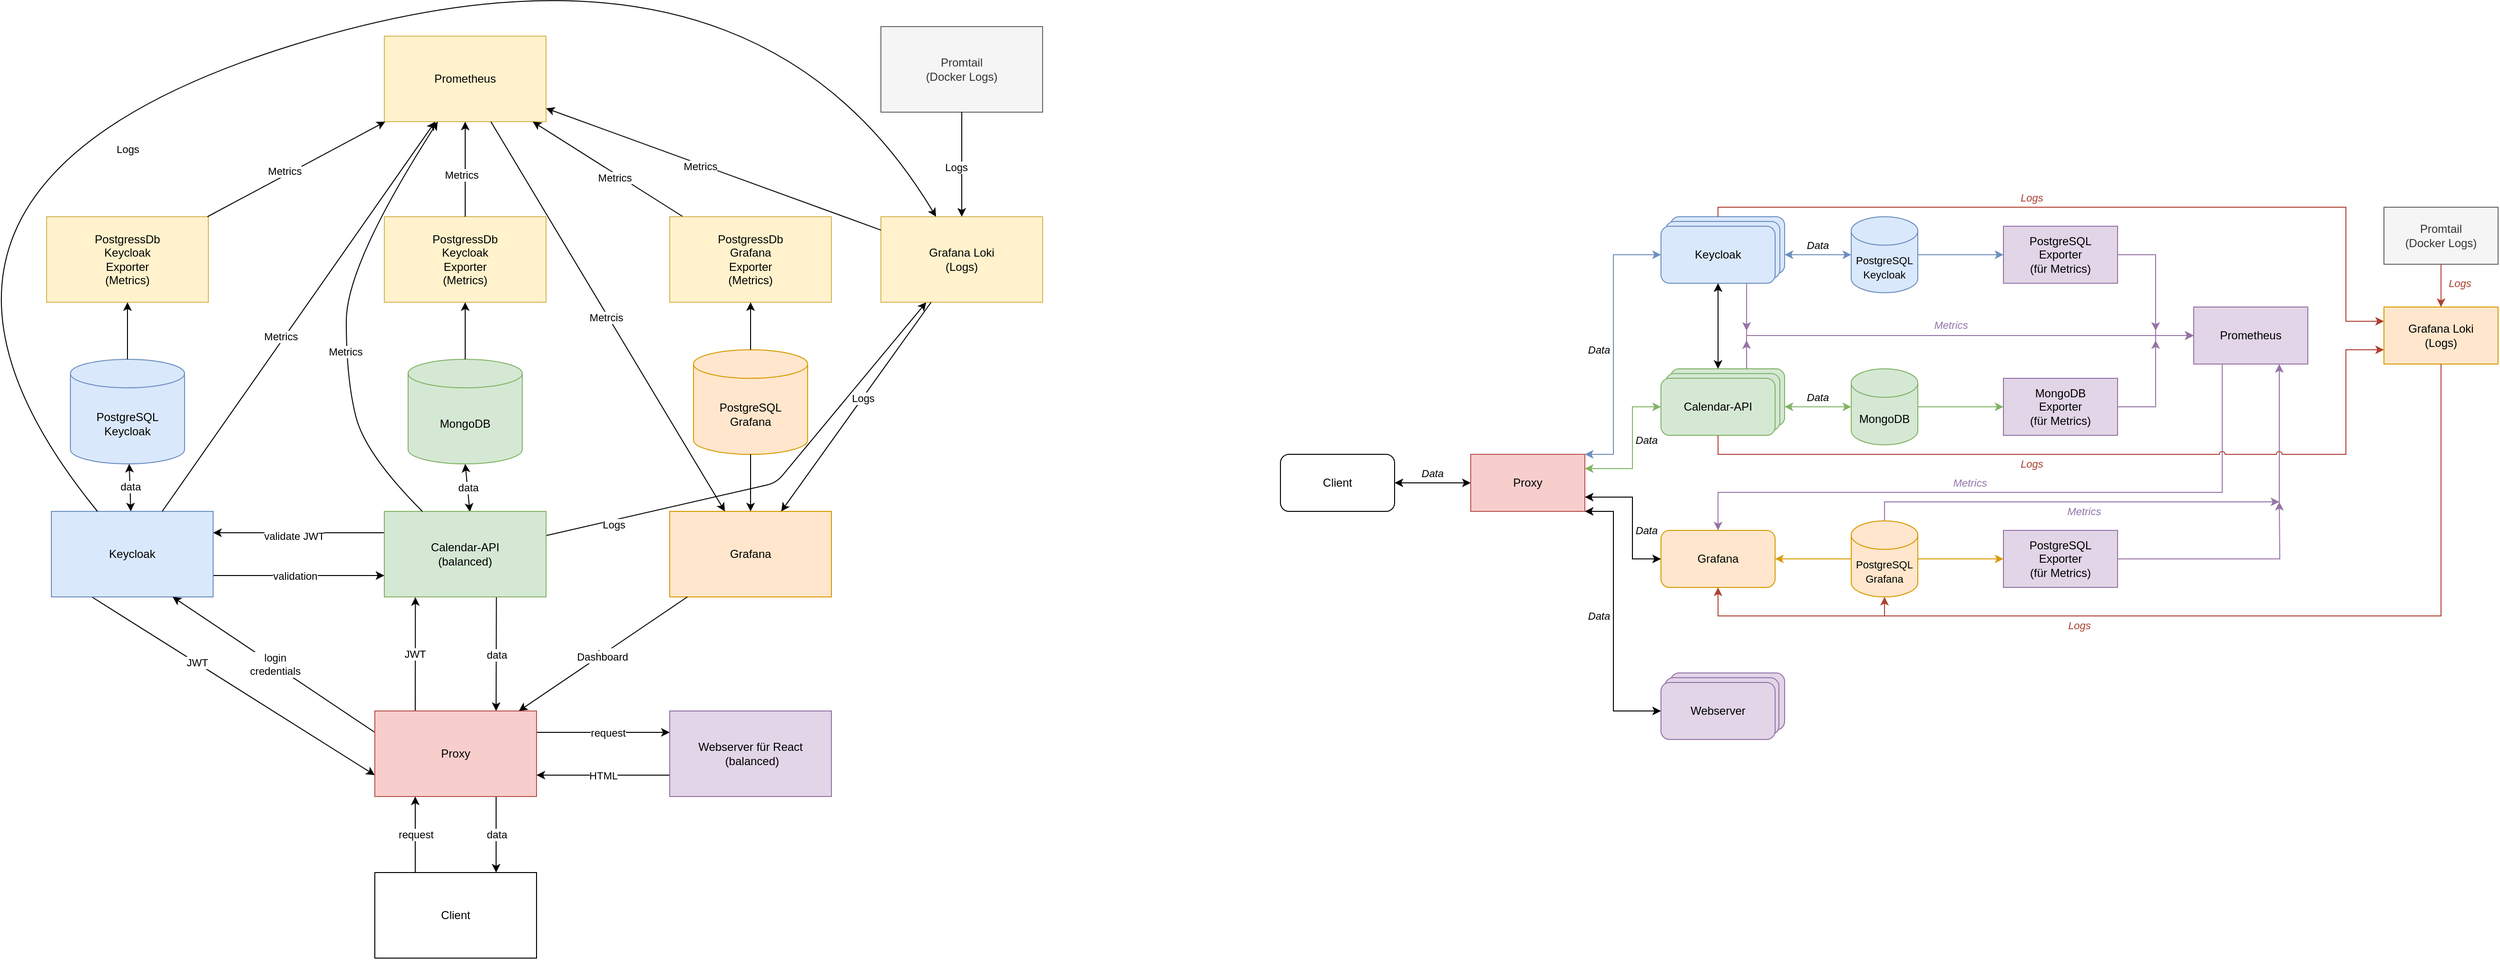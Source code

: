 <mxfile version="21.7.4" type="device">
  <diagram name="Page-1" id="5f0bae14-7c28-e335-631c-24af17079c00">
    <mxGraphModel dx="2868" dy="1592" grid="1" gridSize="10" guides="1" tooltips="1" connect="1" arrows="1" fold="1" page="1" pageScale="1" pageWidth="1100" pageHeight="850" background="none" math="0" shadow="0">
      <root>
        <mxCell id="0" />
        <mxCell id="1" parent="0" />
        <mxCell id="SMEvFimNG_TOTxDNWoR7-22" style="edgeStyle=none;shape=connector;rounded=0;orthogonalLoop=1;jettySize=auto;html=1;labelBackgroundColor=default;strokeColor=default;fontFamily=Helvetica;fontSize=11;fontColor=default;endArrow=classic;startArrow=classic;startFill=1;exitX=0.5;exitY=1;exitDx=0;exitDy=0;exitPerimeter=0;entryX=0.529;entryY=0.006;entryDx=0;entryDy=0;entryPerimeter=0;" parent="1" source="SMEvFimNG_TOTxDNWoR7-1" target="SMEvFimNG_TOTxDNWoR7-3" edge="1">
          <mxGeometry relative="1" as="geometry" />
        </mxCell>
        <mxCell id="SMEvFimNG_TOTxDNWoR7-23" value="data" style="edgeLabel;html=1;align=center;verticalAlign=middle;resizable=0;points=[];fontSize=11;fontFamily=Helvetica;fontColor=default;" parent="SMEvFimNG_TOTxDNWoR7-22" vertex="1" connectable="0">
          <mxGeometry x="-0.01" relative="1" as="geometry">
            <mxPoint as="offset" />
          </mxGeometry>
        </mxCell>
        <mxCell id="SMEvFimNG_TOTxDNWoR7-1" value="MongoDB" style="shape=cylinder3;whiteSpace=wrap;html=1;boundedLbl=1;backgroundOutline=1;size=15;fillColor=#d5e8d4;strokeColor=#82b366;" parent="1" vertex="1">
          <mxGeometry x="443" y="460" width="120" height="110" as="geometry" />
        </mxCell>
        <mxCell id="SMEvFimNG_TOTxDNWoR7-16" style="edgeStyle=none;shape=connector;rounded=0;orthogonalLoop=1;jettySize=auto;html=1;exitX=0;exitY=0.25;exitDx=0;exitDy=0;entryX=1;entryY=0.25;entryDx=0;entryDy=0;labelBackgroundColor=default;strokeColor=default;fontFamily=Helvetica;fontSize=11;fontColor=default;endArrow=classic;" parent="1" source="SMEvFimNG_TOTxDNWoR7-3" target="SMEvFimNG_TOTxDNWoR7-4" edge="1">
          <mxGeometry relative="1" as="geometry">
            <mxPoint x="418" y="340.5" as="sourcePoint" />
            <mxPoint x="248" y="340.5" as="targetPoint" />
          </mxGeometry>
        </mxCell>
        <mxCell id="SMEvFimNG_TOTxDNWoR7-17" value="validate JWT" style="edgeLabel;html=1;align=center;verticalAlign=middle;resizable=0;points=[];fontSize=11;fontFamily=Helvetica;fontColor=default;" parent="SMEvFimNG_TOTxDNWoR7-16" vertex="1" connectable="0">
          <mxGeometry x="0.057" y="3" relative="1" as="geometry">
            <mxPoint as="offset" />
          </mxGeometry>
        </mxCell>
        <mxCell id="SMEvFimNG_TOTxDNWoR7-24" style="edgeStyle=none;shape=connector;rounded=0;orthogonalLoop=1;jettySize=auto;html=1;exitX=0.693;exitY=1.001;exitDx=0;exitDy=0;labelBackgroundColor=default;strokeColor=default;fontFamily=Helvetica;fontSize=11;fontColor=default;endArrow=classic;entryX=0.75;entryY=0;entryDx=0;entryDy=0;exitPerimeter=0;" parent="1" source="SMEvFimNG_TOTxDNWoR7-3" target="SMEvFimNG_TOTxDNWoR7-5" edge="1">
          <mxGeometry relative="1" as="geometry" />
        </mxCell>
        <mxCell id="SMEvFimNG_TOTxDNWoR7-25" value="data" style="edgeLabel;html=1;align=center;verticalAlign=middle;resizable=0;points=[];fontSize=11;fontFamily=Helvetica;fontColor=default;" parent="SMEvFimNG_TOTxDNWoR7-24" vertex="1" connectable="0">
          <mxGeometry x="-0.003" y="-1" relative="1" as="geometry">
            <mxPoint x="1" y="1" as="offset" />
          </mxGeometry>
        </mxCell>
        <mxCell id="5" style="edgeStyle=none;html=1;" parent="1" source="SMEvFimNG_TOTxDNWoR7-3" target="4" edge="1">
          <mxGeometry relative="1" as="geometry">
            <mxPoint x="618" y="740" as="sourcePoint" />
            <mxPoint x="778" y="530" as="targetPoint" />
            <Array as="points">
              <mxPoint x="830" y="590" />
            </Array>
          </mxGeometry>
        </mxCell>
        <mxCell id="0niVQXt3cbsC5_jLC9uO-66" value="Logs" style="edgeLabel;html=1;align=center;verticalAlign=middle;resizable=0;points=[];" parent="5" vertex="1" connectable="0">
          <mxGeometry x="-0.711" y="-4" relative="1" as="geometry">
            <mxPoint as="offset" />
          </mxGeometry>
        </mxCell>
        <mxCell id="SMEvFimNG_TOTxDNWoR7-3" value="Calendar-API &lt;br&gt;(balanced)" style="rounded=0;whiteSpace=wrap;html=1;fillColor=#d5e8d4;strokeColor=#82b366;" parent="1" vertex="1">
          <mxGeometry x="418" y="620" width="170" height="90" as="geometry" />
        </mxCell>
        <mxCell id="SMEvFimNG_TOTxDNWoR7-9" style="edgeStyle=none;rounded=0;orthogonalLoop=1;jettySize=auto;html=1;labelBackgroundColor=default;strokeColor=default;fontFamily=Helvetica;fontSize=11;fontColor=default;endArrow=classic;endFill=1;startArrow=classic;startFill=1;" parent="1" source="SMEvFimNG_TOTxDNWoR7-4" target="3" edge="1">
          <mxGeometry relative="1" as="geometry">
            <mxPoint x="78" y="354.5" as="sourcePoint" />
            <mxPoint x="-49.9" y="355.13" as="targetPoint" />
          </mxGeometry>
        </mxCell>
        <mxCell id="SMEvFimNG_TOTxDNWoR7-11" value="data" style="edgeLabel;html=1;align=center;verticalAlign=middle;resizable=0;points=[];fontSize=11;fontFamily=Helvetica;fontColor=default;" parent="SMEvFimNG_TOTxDNWoR7-9" vertex="1" connectable="0">
          <mxGeometry x="0.113" y="-1" relative="1" as="geometry">
            <mxPoint x="-1" y="2" as="offset" />
          </mxGeometry>
        </mxCell>
        <mxCell id="SMEvFimNG_TOTxDNWoR7-12" style="edgeStyle=none;shape=connector;rounded=0;orthogonalLoop=1;jettySize=auto;html=1;exitX=0.25;exitY=1;exitDx=0;exitDy=0;labelBackgroundColor=default;strokeColor=default;fontFamily=Helvetica;fontSize=11;fontColor=default;endArrow=classic;entryX=0;entryY=0.75;entryDx=0;entryDy=0;" parent="1" source="SMEvFimNG_TOTxDNWoR7-4" target="SMEvFimNG_TOTxDNWoR7-5" edge="1">
          <mxGeometry relative="1" as="geometry">
            <mxPoint x="298" y="561" as="targetPoint" />
          </mxGeometry>
        </mxCell>
        <mxCell id="SMEvFimNG_TOTxDNWoR7-13" value="JWT" style="edgeLabel;html=1;align=center;verticalAlign=middle;resizable=0;points=[];fontSize=11;fontFamily=Helvetica;fontColor=default;" parent="SMEvFimNG_TOTxDNWoR7-12" vertex="1" connectable="0">
          <mxGeometry x="-0.261" y="-3" relative="1" as="geometry">
            <mxPoint x="2" y="-3" as="offset" />
          </mxGeometry>
        </mxCell>
        <mxCell id="SMEvFimNG_TOTxDNWoR7-18" style="edgeStyle=none;shape=connector;rounded=0;orthogonalLoop=1;jettySize=auto;html=1;exitX=1;exitY=0.75;exitDx=0;exitDy=0;entryX=0;entryY=0.75;entryDx=0;entryDy=0;labelBackgroundColor=default;strokeColor=default;fontFamily=Helvetica;fontSize=11;fontColor=default;endArrow=classic;" parent="1" source="SMEvFimNG_TOTxDNWoR7-4" target="SMEvFimNG_TOTxDNWoR7-3" edge="1">
          <mxGeometry relative="1" as="geometry" />
        </mxCell>
        <mxCell id="SMEvFimNG_TOTxDNWoR7-19" value="validation" style="edgeLabel;html=1;align=center;verticalAlign=middle;resizable=0;points=[];fontSize=11;fontFamily=Helvetica;fontColor=default;" parent="SMEvFimNG_TOTxDNWoR7-18" vertex="1" connectable="0">
          <mxGeometry x="0.129" relative="1" as="geometry">
            <mxPoint x="-16" as="offset" />
          </mxGeometry>
        </mxCell>
        <mxCell id="SMEvFimNG_TOTxDNWoR7-4" value="Keycloak" style="rounded=0;whiteSpace=wrap;html=1;fillColor=#dae8fc;strokeColor=#6c8ebf;" parent="1" vertex="1">
          <mxGeometry x="68" y="620" width="170" height="90" as="geometry" />
        </mxCell>
        <mxCell id="SMEvFimNG_TOTxDNWoR7-7" style="rounded=0;orthogonalLoop=1;jettySize=auto;html=1;entryX=0.75;entryY=1;entryDx=0;entryDy=0;exitX=0;exitY=0.25;exitDx=0;exitDy=0;" parent="1" source="SMEvFimNG_TOTxDNWoR7-5" target="SMEvFimNG_TOTxDNWoR7-4" edge="1">
          <mxGeometry relative="1" as="geometry">
            <mxPoint x="408" y="531" as="sourcePoint" />
          </mxGeometry>
        </mxCell>
        <mxCell id="SMEvFimNG_TOTxDNWoR7-8" value="login&lt;br&gt;credentials" style="edgeLabel;html=1;align=center;verticalAlign=middle;resizable=0;points=[];fontSize=11;fontFamily=Helvetica;fontColor=default;" parent="SMEvFimNG_TOTxDNWoR7-7" vertex="1" connectable="0">
          <mxGeometry x="0.028" y="-2" relative="1" as="geometry">
            <mxPoint x="3" y="3" as="offset" />
          </mxGeometry>
        </mxCell>
        <mxCell id="SMEvFimNG_TOTxDNWoR7-14" style="edgeStyle=none;shape=connector;rounded=0;orthogonalLoop=1;jettySize=auto;html=1;entryX=0.192;entryY=1.003;entryDx=0;entryDy=0;labelBackgroundColor=default;strokeColor=default;fontFamily=Helvetica;fontSize=11;fontColor=default;endArrow=classic;entryPerimeter=0;exitX=0.25;exitY=0;exitDx=0;exitDy=0;" parent="1" source="SMEvFimNG_TOTxDNWoR7-5" target="SMEvFimNG_TOTxDNWoR7-3" edge="1">
          <mxGeometry relative="1" as="geometry" />
        </mxCell>
        <mxCell id="SMEvFimNG_TOTxDNWoR7-15" value="JWT" style="edgeLabel;html=1;align=center;verticalAlign=middle;resizable=0;points=[];fontSize=11;fontFamily=Helvetica;fontColor=default;" parent="SMEvFimNG_TOTxDNWoR7-14" vertex="1" connectable="0">
          <mxGeometry x="0.14" y="1" relative="1" as="geometry">
            <mxPoint y="8" as="offset" />
          </mxGeometry>
        </mxCell>
        <mxCell id="9" value="data" style="edgeStyle=none;html=1;exitX=0.75;exitY=1;exitDx=0;exitDy=0;entryX=0.75;entryY=0;entryDx=0;entryDy=0;" parent="1" source="SMEvFimNG_TOTxDNWoR7-5" target="7" edge="1">
          <mxGeometry relative="1" as="geometry" />
        </mxCell>
        <mxCell id="14" value="request" style="edgeStyle=none;html=1;exitX=1;exitY=0.25;exitDx=0;exitDy=0;entryX=0;entryY=0.25;entryDx=0;entryDy=0;" parent="1" source="SMEvFimNG_TOTxDNWoR7-5" target="11" edge="1">
          <mxGeometry x="0.067" relative="1" as="geometry">
            <mxPoint as="offset" />
          </mxGeometry>
        </mxCell>
        <mxCell id="SMEvFimNG_TOTxDNWoR7-5" value="Proxy" style="rounded=0;whiteSpace=wrap;html=1;fillColor=#f8cecc;strokeColor=#b85450;" parent="1" vertex="1">
          <mxGeometry x="408" y="830" width="170" height="90" as="geometry" />
        </mxCell>
        <mxCell id="4" value="Grafana Loki&lt;br&gt;(Logs)" style="rounded=0;whiteSpace=wrap;html=1;fillColor=#fff2cc;strokeColor=#d6b656;" parent="1" vertex="1">
          <mxGeometry x="940" y="310" width="170" height="90" as="geometry" />
        </mxCell>
        <mxCell id="3" value="PostgreSQL &lt;br&gt;Keycloak" style="shape=cylinder3;whiteSpace=wrap;html=1;boundedLbl=1;backgroundOutline=1;size=15;fillColor=#dae8fc;strokeColor=#6c8ebf;" parent="1" vertex="1">
          <mxGeometry x="88" y="460" width="120" height="110" as="geometry" />
        </mxCell>
        <mxCell id="8" value="request" style="edgeStyle=none;html=1;exitX=0.25;exitY=0;exitDx=0;exitDy=0;entryX=0.25;entryY=1;entryDx=0;entryDy=0;" parent="1" source="7" target="SMEvFimNG_TOTxDNWoR7-5" edge="1">
          <mxGeometry relative="1" as="geometry" />
        </mxCell>
        <mxCell id="7" value="Client" style="rounded=0;whiteSpace=wrap;html=1;" parent="1" vertex="1">
          <mxGeometry x="408" y="1000" width="170" height="90" as="geometry" />
        </mxCell>
        <mxCell id="16" value="HTML" style="edgeStyle=none;html=1;exitX=0;exitY=0.75;exitDx=0;exitDy=0;entryX=1;entryY=0.75;entryDx=0;entryDy=0;" parent="1" source="11" target="SMEvFimNG_TOTxDNWoR7-5" edge="1">
          <mxGeometry relative="1" as="geometry" />
        </mxCell>
        <mxCell id="11" value="Webserver für React&lt;br&gt;&amp;nbsp;(balanced)" style="rounded=0;whiteSpace=wrap;html=1;fillColor=#e1d5e7;strokeColor=#9673a6;" parent="1" vertex="1">
          <mxGeometry x="718" y="830" width="170" height="90" as="geometry" />
        </mxCell>
        <mxCell id="0niVQXt3cbsC5_jLC9uO-22" value="Prometheus" style="rounded=0;whiteSpace=wrap;html=1;fillColor=#fff2cc;strokeColor=#d6b656;" parent="1" vertex="1">
          <mxGeometry x="418" y="120" width="170" height="90" as="geometry" />
        </mxCell>
        <mxCell id="0niVQXt3cbsC5_jLC9uO-23" value="PostgreSQL &lt;br&gt;Grafana" style="shape=cylinder3;whiteSpace=wrap;html=1;boundedLbl=1;backgroundOutline=1;size=15;fillColor=#ffe6cc;strokeColor=#d79b00;" parent="1" vertex="1">
          <mxGeometry x="743" y="450" width="120" height="110" as="geometry" />
        </mxCell>
        <mxCell id="0niVQXt3cbsC5_jLC9uO-24" value="Grafana" style="rounded=0;whiteSpace=wrap;html=1;fillColor=#ffe6cc;strokeColor=#d79b00;" parent="1" vertex="1">
          <mxGeometry x="718" y="620" width="170" height="90" as="geometry" />
        </mxCell>
        <mxCell id="0niVQXt3cbsC5_jLC9uO-28" value="" style="endArrow=classic;html=1;rounded=0;" parent="1" source="4" target="0niVQXt3cbsC5_jLC9uO-24" edge="1">
          <mxGeometry width="50" height="50" relative="1" as="geometry">
            <mxPoint x="158" y="620" as="sourcePoint" />
            <mxPoint x="208" y="570" as="targetPoint" />
          </mxGeometry>
        </mxCell>
        <mxCell id="0niVQXt3cbsC5_jLC9uO-36" value="Logs" style="edgeLabel;html=1;align=center;verticalAlign=middle;resizable=0;points=[];" parent="0niVQXt3cbsC5_jLC9uO-28" vertex="1" connectable="0">
          <mxGeometry x="-0.087" relative="1" as="geometry">
            <mxPoint as="offset" />
          </mxGeometry>
        </mxCell>
        <mxCell id="0niVQXt3cbsC5_jLC9uO-29" value="" style="endArrow=classic;html=1;rounded=0;" parent="1" source="SMEvFimNG_TOTxDNWoR7-4" target="0niVQXt3cbsC5_jLC9uO-22" edge="1">
          <mxGeometry width="50" height="50" relative="1" as="geometry">
            <mxPoint x="38" y="530" as="sourcePoint" />
            <mxPoint x="118" y="450" as="targetPoint" />
          </mxGeometry>
        </mxCell>
        <mxCell id="0niVQXt3cbsC5_jLC9uO-34" value="Metrics" style="edgeLabel;html=1;align=center;verticalAlign=middle;resizable=0;points=[];" parent="0niVQXt3cbsC5_jLC9uO-29" vertex="1" connectable="0">
          <mxGeometry x="-0.111" y="4" relative="1" as="geometry">
            <mxPoint as="offset" />
          </mxGeometry>
        </mxCell>
        <mxCell id="0niVQXt3cbsC5_jLC9uO-30" value="" style="endArrow=classic;html=1;rounded=0;" parent="1" source="0niVQXt3cbsC5_jLC9uO-22" target="0niVQXt3cbsC5_jLC9uO-24" edge="1">
          <mxGeometry width="50" height="50" relative="1" as="geometry">
            <mxPoint x="938" y="220" as="sourcePoint" />
            <mxPoint x="68" y="250" as="targetPoint" />
          </mxGeometry>
        </mxCell>
        <mxCell id="0niVQXt3cbsC5_jLC9uO-35" value="Metrcis" style="edgeLabel;html=1;align=center;verticalAlign=middle;resizable=0;points=[];" parent="0niVQXt3cbsC5_jLC9uO-30" vertex="1" connectable="0">
          <mxGeometry x="-0.002" y="-2" relative="1" as="geometry">
            <mxPoint as="offset" />
          </mxGeometry>
        </mxCell>
        <mxCell id="0niVQXt3cbsC5_jLC9uO-31" value="PostgressDb &lt;br&gt;Keycloak &lt;br&gt;Exporter&lt;br&gt;(Metrics)" style="rounded=0;whiteSpace=wrap;html=1;fillColor=#fff2cc;strokeColor=#d6b656;" parent="1" vertex="1">
          <mxGeometry x="63" y="310" width="170" height="90" as="geometry" />
        </mxCell>
        <mxCell id="0niVQXt3cbsC5_jLC9uO-33" value="" style="endArrow=classic;html=1;rounded=0;" parent="1" source="3" target="0niVQXt3cbsC5_jLC9uO-31" edge="1">
          <mxGeometry width="50" height="50" relative="1" as="geometry">
            <mxPoint x="-152" y="520" as="sourcePoint" />
            <mxPoint x="-102" y="470" as="targetPoint" />
          </mxGeometry>
        </mxCell>
        <mxCell id="0niVQXt3cbsC5_jLC9uO-37" value="Promtail&lt;br&gt;(Docker Logs)" style="rounded=0;whiteSpace=wrap;html=1;fillColor=#f5f5f5;fontColor=#333333;strokeColor=#666666;" parent="1" vertex="1">
          <mxGeometry x="940" y="110" width="170" height="90" as="geometry" />
        </mxCell>
        <mxCell id="0niVQXt3cbsC5_jLC9uO-38" value="" style="endArrow=classic;html=1;rounded=0;" parent="1" source="0niVQXt3cbsC5_jLC9uO-37" target="4" edge="1">
          <mxGeometry width="50" height="50" relative="1" as="geometry">
            <mxPoint x="298" y="670" as="sourcePoint" />
            <mxPoint x="348" y="620" as="targetPoint" />
          </mxGeometry>
        </mxCell>
        <mxCell id="0niVQXt3cbsC5_jLC9uO-39" value="Logs" style="edgeLabel;html=1;align=center;verticalAlign=middle;resizable=0;points=[];" parent="0niVQXt3cbsC5_jLC9uO-38" vertex="1" connectable="0">
          <mxGeometry x="0.057" y="-6" relative="1" as="geometry">
            <mxPoint as="offset" />
          </mxGeometry>
        </mxCell>
        <mxCell id="0niVQXt3cbsC5_jLC9uO-40" value="PostgressDb &lt;br&gt;Keycloak &lt;br&gt;Exporter&lt;br&gt;(Metrics)" style="rounded=0;whiteSpace=wrap;html=1;fillColor=#fff2cc;strokeColor=#d6b656;" parent="1" vertex="1">
          <mxGeometry x="418" y="310" width="170" height="90" as="geometry" />
        </mxCell>
        <mxCell id="0niVQXt3cbsC5_jLC9uO-41" value="" style="endArrow=classic;html=1;rounded=0;" parent="1" source="0niVQXt3cbsC5_jLC9uO-31" target="0niVQXt3cbsC5_jLC9uO-22" edge="1">
          <mxGeometry width="50" height="50" relative="1" as="geometry">
            <mxPoint x="64" y="630" as="sourcePoint" />
            <mxPoint x="-38" y="140" as="targetPoint" />
          </mxGeometry>
        </mxCell>
        <mxCell id="0niVQXt3cbsC5_jLC9uO-42" value="Metrics" style="edgeLabel;html=1;align=center;verticalAlign=middle;resizable=0;points=[];" parent="0niVQXt3cbsC5_jLC9uO-41" vertex="1" connectable="0">
          <mxGeometry x="-0.111" y="4" relative="1" as="geometry">
            <mxPoint as="offset" />
          </mxGeometry>
        </mxCell>
        <mxCell id="0niVQXt3cbsC5_jLC9uO-43" value="" style="endArrow=classic;html=1;rounded=0;" parent="1" source="0niVQXt3cbsC5_jLC9uO-40" target="0niVQXt3cbsC5_jLC9uO-22" edge="1">
          <mxGeometry width="50" height="50" relative="1" as="geometry">
            <mxPoint x="-126" y="420" as="sourcePoint" />
            <mxPoint x="-58" y="140" as="targetPoint" />
          </mxGeometry>
        </mxCell>
        <mxCell id="0niVQXt3cbsC5_jLC9uO-44" value="Metrics" style="edgeLabel;html=1;align=center;verticalAlign=middle;resizable=0;points=[];" parent="0niVQXt3cbsC5_jLC9uO-43" vertex="1" connectable="0">
          <mxGeometry x="-0.111" y="4" relative="1" as="geometry">
            <mxPoint as="offset" />
          </mxGeometry>
        </mxCell>
        <mxCell id="0niVQXt3cbsC5_jLC9uO-45" value="" style="endArrow=classic;html=1;rounded=0;" parent="1" source="SMEvFimNG_TOTxDNWoR7-1" target="0niVQXt3cbsC5_jLC9uO-40" edge="1">
          <mxGeometry width="50" height="50" relative="1" as="geometry">
            <mxPoint x="298" y="400" as="sourcePoint" />
            <mxPoint x="348" y="350" as="targetPoint" />
          </mxGeometry>
        </mxCell>
        <mxCell id="0niVQXt3cbsC5_jLC9uO-47" value="" style="endArrow=classic;html=1;rounded=0;" parent="1" source="0niVQXt3cbsC5_jLC9uO-23" target="0niVQXt3cbsC5_jLC9uO-24" edge="1">
          <mxGeometry width="50" height="50" relative="1" as="geometry">
            <mxPoint x="298" y="270" as="sourcePoint" />
            <mxPoint x="348" y="220" as="targetPoint" />
          </mxGeometry>
        </mxCell>
        <mxCell id="0niVQXt3cbsC5_jLC9uO-48" value="" style="endArrow=classic;html=1;rounded=0;" parent="1" source="0niVQXt3cbsC5_jLC9uO-46" target="0niVQXt3cbsC5_jLC9uO-22" edge="1">
          <mxGeometry width="50" height="50" relative="1" as="geometry">
            <mxPoint x="-52" y="431" as="sourcePoint" />
            <mxPoint x="78" y="379" as="targetPoint" />
          </mxGeometry>
        </mxCell>
        <mxCell id="0niVQXt3cbsC5_jLC9uO-49" value="Metrics" style="edgeLabel;html=1;align=center;verticalAlign=middle;resizable=0;points=[];" parent="0niVQXt3cbsC5_jLC9uO-48" vertex="1" connectable="0">
          <mxGeometry x="-0.111" y="4" relative="1" as="geometry">
            <mxPoint as="offset" />
          </mxGeometry>
        </mxCell>
        <mxCell id="0niVQXt3cbsC5_jLC9uO-46" value="PostgressDb &lt;br&gt;Grafana&lt;br&gt;Exporter&lt;br&gt;(Metrics)" style="rounded=0;whiteSpace=wrap;html=1;fillColor=#fff2cc;strokeColor=#d6b656;" parent="1" vertex="1">
          <mxGeometry x="718" y="310" width="170" height="90" as="geometry" />
        </mxCell>
        <mxCell id="0niVQXt3cbsC5_jLC9uO-53" value="" style="curved=1;endArrow=classic;html=1;rounded=0;" parent="1" source="SMEvFimNG_TOTxDNWoR7-3" target="0niVQXt3cbsC5_jLC9uO-22" edge="1">
          <mxGeometry width="50" height="50" relative="1" as="geometry">
            <mxPoint x="368" y="530" as="sourcePoint" />
            <mxPoint x="418" y="480" as="targetPoint" />
            <Array as="points">
              <mxPoint x="398" y="560" />
              <mxPoint x="378" y="480" />
              <mxPoint x="378" y="360" />
            </Array>
          </mxGeometry>
        </mxCell>
        <mxCell id="0niVQXt3cbsC5_jLC9uO-54" value="Metrics&lt;br&gt;" style="edgeLabel;html=1;align=center;verticalAlign=middle;resizable=0;points=[];" parent="0niVQXt3cbsC5_jLC9uO-53" vertex="1" connectable="0">
          <mxGeometry x="-0.157" y="1" relative="1" as="geometry">
            <mxPoint as="offset" />
          </mxGeometry>
        </mxCell>
        <mxCell id="0niVQXt3cbsC5_jLC9uO-55" style="edgeStyle=none;shape=connector;rounded=0;orthogonalLoop=1;jettySize=auto;html=1;labelBackgroundColor=default;strokeColor=default;fontFamily=Helvetica;fontSize=11;fontColor=default;endArrow=classic;" parent="1" source="0niVQXt3cbsC5_jLC9uO-24" target="SMEvFimNG_TOTxDNWoR7-5" edge="1">
          <mxGeometry relative="1" as="geometry">
            <mxPoint x="546" y="720" as="sourcePoint" />
            <mxPoint x="546" y="840" as="targetPoint" />
          </mxGeometry>
        </mxCell>
        <mxCell id="0niVQXt3cbsC5_jLC9uO-56" value="data" style="edgeLabel;html=1;align=center;verticalAlign=middle;resizable=0;points=[];fontSize=11;fontFamily=Helvetica;fontColor=default;" parent="0niVQXt3cbsC5_jLC9uO-55" vertex="1" connectable="0">
          <mxGeometry x="-0.003" y="-1" relative="1" as="geometry">
            <mxPoint x="1" y="1" as="offset" />
          </mxGeometry>
        </mxCell>
        <mxCell id="0niVQXt3cbsC5_jLC9uO-59" value="Dashboard" style="edgeLabel;html=1;align=center;verticalAlign=middle;resizable=0;points=[];" parent="0niVQXt3cbsC5_jLC9uO-55" vertex="1" connectable="0">
          <mxGeometry x="0.024" y="2" relative="1" as="geometry">
            <mxPoint as="offset" />
          </mxGeometry>
        </mxCell>
        <mxCell id="0niVQXt3cbsC5_jLC9uO-62" value="" style="curved=1;endArrow=classic;html=1;rounded=0;" parent="1" source="SMEvFimNG_TOTxDNWoR7-4" target="4" edge="1">
          <mxGeometry width="50" height="50" relative="1" as="geometry">
            <mxPoint x="150" y="160" as="sourcePoint" />
            <mxPoint x="200" y="110" as="targetPoint" />
            <Array as="points">
              <mxPoint x="-160" y="280" />
              <mxPoint x="800" y="-20" />
            </Array>
          </mxGeometry>
        </mxCell>
        <mxCell id="0niVQXt3cbsC5_jLC9uO-63" value="Logs" style="edgeLabel;html=1;align=center;verticalAlign=middle;resizable=0;points=[];" parent="0niVQXt3cbsC5_jLC9uO-62" vertex="1" connectable="0">
          <mxGeometry x="-0.186" y="-52" relative="1" as="geometry">
            <mxPoint as="offset" />
          </mxGeometry>
        </mxCell>
        <mxCell id="0niVQXt3cbsC5_jLC9uO-67" value="" style="endArrow=classic;html=1;rounded=0;" parent="1" source="0niVQXt3cbsC5_jLC9uO-23" target="0niVQXt3cbsC5_jLC9uO-46" edge="1">
          <mxGeometry width="50" height="50" relative="1" as="geometry">
            <mxPoint x="790" y="480" as="sourcePoint" />
            <mxPoint x="840" y="430" as="targetPoint" />
          </mxGeometry>
        </mxCell>
        <mxCell id="0niVQXt3cbsC5_jLC9uO-68" value="" style="endArrow=classic;html=1;rounded=0;" parent="1" source="4" target="0niVQXt3cbsC5_jLC9uO-22" edge="1">
          <mxGeometry width="50" height="50" relative="1" as="geometry">
            <mxPoint x="780" y="380" as="sourcePoint" />
            <mxPoint x="830" y="330" as="targetPoint" />
          </mxGeometry>
        </mxCell>
        <mxCell id="0niVQXt3cbsC5_jLC9uO-69" value="Metrics" style="edgeLabel;html=1;align=center;verticalAlign=middle;resizable=0;points=[];" parent="0niVQXt3cbsC5_jLC9uO-68" vertex="1" connectable="0">
          <mxGeometry x="0.075" y="2" relative="1" as="geometry">
            <mxPoint as="offset" />
          </mxGeometry>
        </mxCell>
        <mxCell id="UfCvRhMxMWLITtbRxSRw-16" value="Webserver" style="rounded=1;whiteSpace=wrap;html=1;fillColor=#e1d5e7;strokeColor=#9673a6;" vertex="1" parent="1">
          <mxGeometry x="1770" y="790" width="120" height="60" as="geometry" />
        </mxCell>
        <mxCell id="UfCvRhMxMWLITtbRxSRw-17" value="Webserver" style="rounded=1;whiteSpace=wrap;html=1;fillColor=#e1d5e7;strokeColor=#9673a6;" vertex="1" parent="1">
          <mxGeometry x="1764" y="795" width="120" height="60" as="geometry" />
        </mxCell>
        <mxCell id="UfCvRhMxMWLITtbRxSRw-18" value="Calendar-API" style="rounded=1;whiteSpace=wrap;html=1;fillColor=#d5e8d4;strokeColor=#82b366;" vertex="1" parent="1">
          <mxGeometry x="1770" y="470" width="120" height="60" as="geometry" />
        </mxCell>
        <mxCell id="UfCvRhMxMWLITtbRxSRw-19" value="Calendar-API" style="rounded=1;whiteSpace=wrap;html=1;fillColor=#d5e8d4;strokeColor=#82b366;" vertex="1" parent="1">
          <mxGeometry x="1765" y="475" width="120" height="60" as="geometry" />
        </mxCell>
        <mxCell id="UfCvRhMxMWLITtbRxSRw-20" value="Keycloak" style="rounded=1;whiteSpace=wrap;html=1;fillColor=#dae8fc;strokeColor=#6c8ebf;" vertex="1" parent="1">
          <mxGeometry x="1770" y="310" width="120" height="60" as="geometry" />
        </mxCell>
        <mxCell id="UfCvRhMxMWLITtbRxSRw-21" value="Keycloak" style="rounded=1;whiteSpace=wrap;html=1;fillColor=#dae8fc;strokeColor=#6c8ebf;" vertex="1" parent="1">
          <mxGeometry x="1765" y="315" width="120" height="60" as="geometry" />
        </mxCell>
        <mxCell id="UfCvRhMxMWLITtbRxSRw-22" value="Client" style="rounded=1;whiteSpace=wrap;html=1;" vertex="1" parent="1">
          <mxGeometry x="1360" y="560" width="120" height="60" as="geometry" />
        </mxCell>
        <mxCell id="UfCvRhMxMWLITtbRxSRw-23" value="Proxy" style="rounded=0;whiteSpace=wrap;html=1;fillColor=#f8cecc;strokeColor=#b85450;arcSize=5;" vertex="1" parent="1">
          <mxGeometry x="1560" y="560" width="120" height="60" as="geometry" />
        </mxCell>
        <mxCell id="UfCvRhMxMWLITtbRxSRw-24" value="" style="endArrow=classic;startArrow=classic;html=1;rounded=0;exitX=1;exitY=0.5;exitDx=0;exitDy=0;entryX=0;entryY=0.5;entryDx=0;entryDy=0;" edge="1" parent="1" source="UfCvRhMxMWLITtbRxSRw-22" target="UfCvRhMxMWLITtbRxSRw-23">
          <mxGeometry width="50" height="50" relative="1" as="geometry">
            <mxPoint x="1500" y="690" as="sourcePoint" />
            <mxPoint x="1550" y="640" as="targetPoint" />
          </mxGeometry>
        </mxCell>
        <mxCell id="UfCvRhMxMWLITtbRxSRw-25" style="edgeStyle=orthogonalEdgeStyle;rounded=0;orthogonalLoop=1;jettySize=auto;html=1;exitX=0.75;exitY=1;exitDx=0;exitDy=0;entryX=0;entryY=0.5;entryDx=0;entryDy=0;fillColor=#e1d5e7;strokeColor=#9673a6;" edge="1" parent="1" source="UfCvRhMxMWLITtbRxSRw-27" target="UfCvRhMxMWLITtbRxSRw-51">
          <mxGeometry relative="1" as="geometry" />
        </mxCell>
        <mxCell id="UfCvRhMxMWLITtbRxSRw-26" style="edgeStyle=orthogonalEdgeStyle;rounded=0;orthogonalLoop=1;jettySize=auto;html=1;entryX=0;entryY=0.25;entryDx=0;entryDy=0;fillColor=#fad9d5;strokeColor=#ae4132;exitX=0.416;exitY=-0.001;exitDx=0;exitDy=0;exitPerimeter=0;" edge="1" parent="1" source="UfCvRhMxMWLITtbRxSRw-20" target="UfCvRhMxMWLITtbRxSRw-62">
          <mxGeometry relative="1" as="geometry">
            <mxPoint x="1820" y="310" as="sourcePoint" />
            <Array as="points">
              <mxPoint x="1820" y="300" />
              <mxPoint x="2480" y="300" />
              <mxPoint x="2480" y="420" />
            </Array>
          </mxGeometry>
        </mxCell>
        <mxCell id="UfCvRhMxMWLITtbRxSRw-27" value="Keycloak" style="rounded=1;whiteSpace=wrap;html=1;fillColor=#dae8fc;strokeColor=#6c8ebf;" vertex="1" parent="1">
          <mxGeometry x="1760" y="320" width="120" height="60" as="geometry" />
        </mxCell>
        <mxCell id="UfCvRhMxMWLITtbRxSRw-28" style="edgeStyle=orthogonalEdgeStyle;rounded=0;orthogonalLoop=1;jettySize=auto;html=1;exitX=0.667;exitY=-0.002;exitDx=0;exitDy=0;entryX=0;entryY=0.5;entryDx=0;entryDy=0;fillColor=#e1d5e7;strokeColor=#9673a6;exitPerimeter=0;" edge="1" parent="1" source="UfCvRhMxMWLITtbRxSRw-18" target="UfCvRhMxMWLITtbRxSRw-51">
          <mxGeometry relative="1" as="geometry" />
        </mxCell>
        <mxCell id="UfCvRhMxMWLITtbRxSRw-29" value="Calendar-API" style="rounded=1;whiteSpace=wrap;html=1;fillColor=#d5e8d4;strokeColor=#82b366;" vertex="1" parent="1">
          <mxGeometry x="1760" y="480" width="120" height="60" as="geometry" />
        </mxCell>
        <mxCell id="UfCvRhMxMWLITtbRxSRw-30" value="Grafana" style="rounded=1;whiteSpace=wrap;html=1;fillColor=#ffe6cc;strokeColor=#d79b00;" vertex="1" parent="1">
          <mxGeometry x="1760" y="640" width="120" height="60" as="geometry" />
        </mxCell>
        <mxCell id="UfCvRhMxMWLITtbRxSRw-31" value="Webserver" style="rounded=1;whiteSpace=wrap;html=1;fillColor=#e1d5e7;strokeColor=#9673a6;" vertex="1" parent="1">
          <mxGeometry x="1760" y="800" width="120" height="60" as="geometry" />
        </mxCell>
        <mxCell id="UfCvRhMxMWLITtbRxSRw-32" style="edgeStyle=orthogonalEdgeStyle;rounded=0;orthogonalLoop=1;jettySize=auto;html=1;exitX=1;exitY=0.5;exitDx=0;exitDy=0;exitPerimeter=0;entryX=0;entryY=0.5;entryDx=0;entryDy=0;fillColor=#dae8fc;strokeColor=#6c8ebf;" edge="1" parent="1" source="UfCvRhMxMWLITtbRxSRw-33" target="UfCvRhMxMWLITtbRxSRw-47">
          <mxGeometry relative="1" as="geometry" />
        </mxCell>
        <mxCell id="UfCvRhMxMWLITtbRxSRw-33" value="&lt;font style=&quot;font-size: 11px;&quot;&gt;PostgreSQL &lt;br&gt;Keycloak&lt;/font&gt;" style="shape=cylinder3;whiteSpace=wrap;html=1;boundedLbl=1;backgroundOutline=1;size=15;fillColor=#dae8fc;strokeColor=#6c8ebf;" vertex="1" parent="1">
          <mxGeometry x="1960" y="310" width="70" height="80" as="geometry" />
        </mxCell>
        <mxCell id="UfCvRhMxMWLITtbRxSRw-34" style="edgeStyle=orthogonalEdgeStyle;rounded=0;orthogonalLoop=1;jettySize=auto;html=1;exitX=1;exitY=0.5;exitDx=0;exitDy=0;exitPerimeter=0;entryX=0;entryY=0.5;entryDx=0;entryDy=0;fillColor=#ffe6cc;strokeColor=#d79b00;" edge="1" parent="1" source="UfCvRhMxMWLITtbRxSRw-36" target="UfCvRhMxMWLITtbRxSRw-58">
          <mxGeometry relative="1" as="geometry" />
        </mxCell>
        <mxCell id="UfCvRhMxMWLITtbRxSRw-35" style="edgeStyle=orthogonalEdgeStyle;rounded=0;orthogonalLoop=1;jettySize=auto;html=1;exitX=0.5;exitY=0;exitDx=0;exitDy=0;exitPerimeter=0;entryX=0.75;entryY=1;entryDx=0;entryDy=0;fillColor=#e1d5e7;strokeColor=#9673a6;" edge="1" parent="1" source="UfCvRhMxMWLITtbRxSRw-36" target="UfCvRhMxMWLITtbRxSRw-51">
          <mxGeometry relative="1" as="geometry">
            <Array as="points">
              <mxPoint x="1995" y="610" />
              <mxPoint x="2410" y="610" />
            </Array>
          </mxGeometry>
        </mxCell>
        <mxCell id="UfCvRhMxMWLITtbRxSRw-36" value="&lt;font style=&quot;font-size: 11px;&quot;&gt;PostgreSQL &lt;br&gt;Grafana&lt;/font&gt;" style="shape=cylinder3;whiteSpace=wrap;html=1;boundedLbl=1;backgroundOutline=1;size=15;fillColor=#ffe6cc;strokeColor=#d79b00;" vertex="1" parent="1">
          <mxGeometry x="1960" y="630" width="70" height="80" as="geometry" />
        </mxCell>
        <mxCell id="UfCvRhMxMWLITtbRxSRw-37" value="" style="endArrow=classic;startArrow=classic;html=1;rounded=0;entryX=0;entryY=0.5;entryDx=0;entryDy=0;exitX=1;exitY=0;exitDx=0;exitDy=0;edgeStyle=orthogonalEdgeStyle;fillColor=#dae8fc;strokeColor=#6c8ebf;" edge="1" parent="1" source="UfCvRhMxMWLITtbRxSRw-23" target="UfCvRhMxMWLITtbRxSRw-27">
          <mxGeometry width="50" height="50" relative="1" as="geometry">
            <mxPoint x="1360" y="730" as="sourcePoint" />
            <mxPoint x="1410" y="680" as="targetPoint" />
            <Array as="points">
              <mxPoint x="1710" y="560" />
              <mxPoint x="1710" y="350" />
            </Array>
          </mxGeometry>
        </mxCell>
        <mxCell id="UfCvRhMxMWLITtbRxSRw-38" value="" style="endArrow=classic;startArrow=classic;html=1;rounded=0;entryX=0;entryY=0.5;entryDx=0;entryDy=0;exitX=1;exitY=0.25;exitDx=0;exitDy=0;edgeStyle=orthogonalEdgeStyle;fillColor=#d5e8d4;strokeColor=#82b366;" edge="1" parent="1" source="UfCvRhMxMWLITtbRxSRw-23" target="UfCvRhMxMWLITtbRxSRw-29">
          <mxGeometry width="50" height="50" relative="1" as="geometry">
            <mxPoint x="1690" y="570" as="sourcePoint" />
            <mxPoint x="1770" y="360" as="targetPoint" />
            <Array as="points">
              <mxPoint x="1730" y="575" />
              <mxPoint x="1730" y="510" />
            </Array>
          </mxGeometry>
        </mxCell>
        <mxCell id="UfCvRhMxMWLITtbRxSRw-39" value="" style="endArrow=classic;startArrow=classic;html=1;rounded=0;entryX=0;entryY=0.5;entryDx=0;entryDy=0;exitX=1;exitY=0.75;exitDx=0;exitDy=0;edgeStyle=orthogonalEdgeStyle;" edge="1" parent="1" source="UfCvRhMxMWLITtbRxSRw-23" target="UfCvRhMxMWLITtbRxSRw-30">
          <mxGeometry width="50" height="50" relative="1" as="geometry">
            <mxPoint x="1690" y="585" as="sourcePoint" />
            <mxPoint x="1770" y="520" as="targetPoint" />
            <Array as="points">
              <mxPoint x="1730" y="605" />
              <mxPoint x="1730" y="670" />
            </Array>
          </mxGeometry>
        </mxCell>
        <mxCell id="UfCvRhMxMWLITtbRxSRw-40" value="" style="endArrow=classic;startArrow=classic;html=1;rounded=0;entryX=0;entryY=0.5;entryDx=0;entryDy=0;exitX=1;exitY=1;exitDx=0;exitDy=0;edgeStyle=orthogonalEdgeStyle;" edge="1" parent="1" source="UfCvRhMxMWLITtbRxSRw-23" target="UfCvRhMxMWLITtbRxSRw-31">
          <mxGeometry width="50" height="50" relative="1" as="geometry">
            <mxPoint x="1650" y="670" as="sourcePoint" />
            <mxPoint x="1730" y="750" as="targetPoint" />
            <Array as="points">
              <mxPoint x="1710" y="620" />
              <mxPoint x="1710" y="830" />
            </Array>
          </mxGeometry>
        </mxCell>
        <mxCell id="UfCvRhMxMWLITtbRxSRw-41" value="" style="endArrow=classic;startArrow=classic;html=1;rounded=0;entryX=0.5;entryY=1;entryDx=0;entryDy=0;shadow=0;" edge="1" parent="1" target="UfCvRhMxMWLITtbRxSRw-27">
          <mxGeometry width="50" height="50" relative="1" as="geometry">
            <mxPoint x="1820" y="470" as="sourcePoint" />
            <mxPoint x="1620" y="480" as="targetPoint" />
          </mxGeometry>
        </mxCell>
        <mxCell id="UfCvRhMxMWLITtbRxSRw-42" value="" style="endArrow=classic;startArrow=classic;html=1;rounded=0;entryX=0;entryY=0.5;entryDx=0;entryDy=0;entryPerimeter=0;fillColor=#dae8fc;strokeColor=#6c8ebf;" edge="1" parent="1" target="UfCvRhMxMWLITtbRxSRw-33">
          <mxGeometry width="50" height="50" relative="1" as="geometry">
            <mxPoint x="1890" y="350" as="sourcePoint" />
            <mxPoint x="1790" y="490" as="targetPoint" />
          </mxGeometry>
        </mxCell>
        <mxCell id="UfCvRhMxMWLITtbRxSRw-43" style="edgeStyle=orthogonalEdgeStyle;rounded=0;orthogonalLoop=1;jettySize=auto;html=1;exitX=1;exitY=0.5;exitDx=0;exitDy=0;exitPerimeter=0;entryX=0;entryY=0.5;entryDx=0;entryDy=0;fillColor=#d5e8d4;strokeColor=#82b366;" edge="1" parent="1" source="UfCvRhMxMWLITtbRxSRw-44" target="UfCvRhMxMWLITtbRxSRw-49">
          <mxGeometry relative="1" as="geometry" />
        </mxCell>
        <mxCell id="UfCvRhMxMWLITtbRxSRw-44" value="MongoDB" style="shape=cylinder3;whiteSpace=wrap;html=1;boundedLbl=1;backgroundOutline=1;size=15;fillColor=#d5e8d4;strokeColor=#82b366;" vertex="1" parent="1">
          <mxGeometry x="1960" y="470" width="70" height="80" as="geometry" />
        </mxCell>
        <mxCell id="UfCvRhMxMWLITtbRxSRw-45" value="" style="endArrow=classic;startArrow=classic;html=1;rounded=0;entryX=0;entryY=0.5;entryDx=0;entryDy=0;entryPerimeter=0;fillColor=#d5e8d4;strokeColor=#82b366;" edge="1" parent="1" target="UfCvRhMxMWLITtbRxSRw-44">
          <mxGeometry width="50" height="50" relative="1" as="geometry">
            <mxPoint x="1890" y="510" as="sourcePoint" />
            <mxPoint x="1970" y="360" as="targetPoint" />
          </mxGeometry>
        </mxCell>
        <mxCell id="UfCvRhMxMWLITtbRxSRw-46" style="edgeStyle=orthogonalEdgeStyle;rounded=0;orthogonalLoop=1;jettySize=auto;html=1;exitX=1;exitY=0.5;exitDx=0;exitDy=0;entryX=0;entryY=0.5;entryDx=0;entryDy=0;fillColor=#e1d5e7;strokeColor=#9673a6;" edge="1" parent="1" source="UfCvRhMxMWLITtbRxSRw-47" target="UfCvRhMxMWLITtbRxSRw-51">
          <mxGeometry relative="1" as="geometry" />
        </mxCell>
        <mxCell id="UfCvRhMxMWLITtbRxSRw-47" value="PostgreSQL&lt;br&gt;Exporter&lt;br&gt;(für Metrics)" style="rounded=0;whiteSpace=wrap;html=1;fillColor=#e1d5e7;strokeColor=#9673a6;" vertex="1" parent="1">
          <mxGeometry x="2120" y="320" width="120" height="60" as="geometry" />
        </mxCell>
        <mxCell id="UfCvRhMxMWLITtbRxSRw-48" style="edgeStyle=orthogonalEdgeStyle;rounded=0;orthogonalLoop=1;jettySize=auto;html=1;exitX=1;exitY=0.5;exitDx=0;exitDy=0;entryX=0;entryY=0.5;entryDx=0;entryDy=0;fillColor=#e1d5e7;strokeColor=#9673a6;" edge="1" parent="1" source="UfCvRhMxMWLITtbRxSRw-49" target="UfCvRhMxMWLITtbRxSRw-51">
          <mxGeometry relative="1" as="geometry" />
        </mxCell>
        <mxCell id="UfCvRhMxMWLITtbRxSRw-49" value="MongoDB&lt;br&gt;Exporter&lt;br&gt;(für Metrics)" style="rounded=0;whiteSpace=wrap;html=1;fillColor=#e1d5e7;strokeColor=#9673a6;" vertex="1" parent="1">
          <mxGeometry x="2120" y="480" width="120" height="60" as="geometry" />
        </mxCell>
        <mxCell id="UfCvRhMxMWLITtbRxSRw-50" style="edgeStyle=orthogonalEdgeStyle;rounded=0;orthogonalLoop=1;jettySize=auto;html=1;exitX=0.25;exitY=1;exitDx=0;exitDy=0;entryX=0.5;entryY=0;entryDx=0;entryDy=0;fillColor=#e1d5e7;strokeColor=#9673a6;" edge="1" parent="1" source="UfCvRhMxMWLITtbRxSRw-51" target="UfCvRhMxMWLITtbRxSRw-30">
          <mxGeometry relative="1" as="geometry">
            <Array as="points">
              <mxPoint x="2350" y="600" />
              <mxPoint x="1820" y="600" />
            </Array>
          </mxGeometry>
        </mxCell>
        <mxCell id="UfCvRhMxMWLITtbRxSRw-51" value="Prometheus" style="rounded=0;whiteSpace=wrap;html=1;fillColor=#e1d5e7;strokeColor=#9673a6;" vertex="1" parent="1">
          <mxGeometry x="2320" y="405" width="120" height="60" as="geometry" />
        </mxCell>
        <mxCell id="UfCvRhMxMWLITtbRxSRw-52" value="" style="endArrow=classic;html=1;rounded=0;exitX=0.75;exitY=1;exitDx=0;exitDy=0;fillColor=#e1d5e7;strokeColor=#9673a6;" edge="1" parent="1" source="UfCvRhMxMWLITtbRxSRw-27">
          <mxGeometry width="50" height="50" relative="1" as="geometry">
            <mxPoint x="2020" y="440" as="sourcePoint" />
            <mxPoint x="1850" y="430" as="targetPoint" />
          </mxGeometry>
        </mxCell>
        <mxCell id="UfCvRhMxMWLITtbRxSRw-53" value="" style="endArrow=classic;html=1;rounded=0;fillColor=#e1d5e7;strokeColor=#9673a6;" edge="1" parent="1">
          <mxGeometry width="50" height="50" relative="1" as="geometry">
            <mxPoint x="1850" y="470" as="sourcePoint" />
            <mxPoint x="1850" y="440" as="targetPoint" />
          </mxGeometry>
        </mxCell>
        <mxCell id="UfCvRhMxMWLITtbRxSRw-54" value="" style="endArrow=classic;html=1;rounded=0;fillColor=#e1d5e7;strokeColor=#9673a6;" edge="1" parent="1">
          <mxGeometry width="50" height="50" relative="1" as="geometry">
            <mxPoint x="2280" y="350" as="sourcePoint" />
            <mxPoint x="2280" y="430" as="targetPoint" />
          </mxGeometry>
        </mxCell>
        <mxCell id="UfCvRhMxMWLITtbRxSRw-55" value="" style="endArrow=classic;html=1;rounded=0;fillColor=#e1d5e7;strokeColor=#9673a6;" edge="1" parent="1">
          <mxGeometry width="50" height="50" relative="1" as="geometry">
            <mxPoint x="2280" y="510" as="sourcePoint" />
            <mxPoint x="2280" y="440" as="targetPoint" />
          </mxGeometry>
        </mxCell>
        <mxCell id="UfCvRhMxMWLITtbRxSRw-56" value="" style="endArrow=none;startArrow=classic;html=1;rounded=0;entryX=0;entryY=0.5;entryDx=0;entryDy=0;entryPerimeter=0;exitX=1;exitY=0.5;exitDx=0;exitDy=0;fillColor=#ffe6cc;strokeColor=#d79b00;endFill=0;" edge="1" parent="1" source="UfCvRhMxMWLITtbRxSRw-30" target="UfCvRhMxMWLITtbRxSRw-36">
          <mxGeometry width="50" height="50" relative="1" as="geometry">
            <mxPoint x="1890" y="520" as="sourcePoint" />
            <mxPoint x="1970" y="520" as="targetPoint" />
          </mxGeometry>
        </mxCell>
        <mxCell id="UfCvRhMxMWLITtbRxSRw-57" style="edgeStyle=orthogonalEdgeStyle;rounded=0;orthogonalLoop=1;jettySize=auto;html=1;exitX=1;exitY=0.5;exitDx=0;exitDy=0;fillColor=#e1d5e7;strokeColor=#9673a6;" edge="1" parent="1" source="UfCvRhMxMWLITtbRxSRw-58">
          <mxGeometry relative="1" as="geometry">
            <mxPoint x="2410" y="610" as="targetPoint" />
          </mxGeometry>
        </mxCell>
        <mxCell id="UfCvRhMxMWLITtbRxSRw-58" value="PostgreSQL&lt;br&gt;Exporter&lt;br&gt;(für Metrics)" style="rounded=0;whiteSpace=wrap;html=1;fillColor=#e1d5e7;strokeColor=#9673a6;" vertex="1" parent="1">
          <mxGeometry x="2120" y="640" width="120" height="60" as="geometry" />
        </mxCell>
        <mxCell id="UfCvRhMxMWLITtbRxSRw-59" value="" style="endArrow=classic;html=1;rounded=0;fillColor=#e1d5e7;strokeColor=#9673a6;" edge="1" parent="1">
          <mxGeometry width="50" height="50" relative="1" as="geometry">
            <mxPoint x="2330" y="610" as="sourcePoint" />
            <mxPoint x="2410" y="610" as="targetPoint" />
          </mxGeometry>
        </mxCell>
        <mxCell id="UfCvRhMxMWLITtbRxSRw-60" style="edgeStyle=orthogonalEdgeStyle;rounded=0;orthogonalLoop=1;jettySize=auto;html=1;exitX=0.5;exitY=1;exitDx=0;exitDy=0;entryX=0.5;entryY=1;entryDx=0;entryDy=0;entryPerimeter=0;fillColor=#fad9d5;strokeColor=#ae4132;" edge="1" parent="1" source="UfCvRhMxMWLITtbRxSRw-62" target="UfCvRhMxMWLITtbRxSRw-36">
          <mxGeometry relative="1" as="geometry" />
        </mxCell>
        <mxCell id="UfCvRhMxMWLITtbRxSRw-61" style="edgeStyle=orthogonalEdgeStyle;rounded=0;orthogonalLoop=1;jettySize=auto;html=1;exitX=0.5;exitY=1;exitDx=0;exitDy=0;entryX=0.5;entryY=1;entryDx=0;entryDy=0;fillColor=#fad9d5;strokeColor=#ae4132;" edge="1" parent="1" source="UfCvRhMxMWLITtbRxSRw-62" target="UfCvRhMxMWLITtbRxSRw-30">
          <mxGeometry relative="1" as="geometry">
            <Array as="points">
              <mxPoint x="2580" y="730" />
              <mxPoint x="1820" y="730" />
            </Array>
          </mxGeometry>
        </mxCell>
        <mxCell id="UfCvRhMxMWLITtbRxSRw-62" value="Grafana Loki&lt;br&gt;(Logs)" style="rounded=0;whiteSpace=wrap;html=1;fillColor=#ffe6cc;strokeColor=#d79b00;" vertex="1" parent="1">
          <mxGeometry x="2520" y="405" width="120" height="60" as="geometry" />
        </mxCell>
        <mxCell id="UfCvRhMxMWLITtbRxSRw-63" style="edgeStyle=orthogonalEdgeStyle;rounded=0;orthogonalLoop=1;jettySize=auto;html=1;exitX=0.5;exitY=1;exitDx=0;exitDy=0;entryX=0;entryY=0.75;entryDx=0;entryDy=0;jumpStyle=arc;fillColor=#fad9d5;strokeColor=#ae4132;" edge="1" parent="1" source="UfCvRhMxMWLITtbRxSRw-29" target="UfCvRhMxMWLITtbRxSRw-62">
          <mxGeometry relative="1" as="geometry">
            <Array as="points">
              <mxPoint x="1820" y="560" />
              <mxPoint x="2480" y="560" />
              <mxPoint x="2480" y="450" />
            </Array>
          </mxGeometry>
        </mxCell>
        <mxCell id="UfCvRhMxMWLITtbRxSRw-64" style="edgeStyle=orthogonalEdgeStyle;rounded=0;orthogonalLoop=1;jettySize=auto;html=1;exitX=0.5;exitY=1;exitDx=0;exitDy=0;entryX=0.5;entryY=0;entryDx=0;entryDy=0;fillColor=#fad9d5;strokeColor=#ae4132;" edge="1" parent="1" source="UfCvRhMxMWLITtbRxSRw-65" target="UfCvRhMxMWLITtbRxSRw-62">
          <mxGeometry relative="1" as="geometry" />
        </mxCell>
        <mxCell id="UfCvRhMxMWLITtbRxSRw-65" value="Promtail&lt;br&gt;(Docker Logs)" style="rounded=0;whiteSpace=wrap;html=1;fillColor=#f5f5f5;fontColor=#333333;strokeColor=#666666;" vertex="1" parent="1">
          <mxGeometry x="2520" y="300" width="120" height="60" as="geometry" />
        </mxCell>
        <mxCell id="UfCvRhMxMWLITtbRxSRw-66" value="&lt;font style=&quot;font-size: 11px;&quot;&gt;&lt;i&gt;Data&lt;/i&gt;&lt;/font&gt;" style="text;html=1;strokeColor=none;fillColor=none;align=center;verticalAlign=middle;whiteSpace=wrap;rounded=0;" vertex="1" parent="1">
          <mxGeometry x="1490" y="570" width="60" height="20" as="geometry" />
        </mxCell>
        <mxCell id="UfCvRhMxMWLITtbRxSRw-67" value="&lt;font style=&quot;font-size: 11px;&quot;&gt;&lt;i&gt;Data&lt;/i&gt;&lt;/font&gt;" style="text;html=1;strokeColor=none;fillColor=none;align=center;verticalAlign=middle;whiteSpace=wrap;rounded=0;rotation=0;" vertex="1" parent="1">
          <mxGeometry x="1730" y="535" width="30" height="20" as="geometry" />
        </mxCell>
        <mxCell id="UfCvRhMxMWLITtbRxSRw-68" value="&lt;font style=&quot;font-size: 11px;&quot;&gt;&lt;i&gt;Data&lt;/i&gt;&lt;/font&gt;" style="text;html=1;strokeColor=none;fillColor=none;align=center;verticalAlign=middle;whiteSpace=wrap;rounded=0;rotation=0;" vertex="1" parent="1">
          <mxGeometry x="1730" y="630" width="30" height="20" as="geometry" />
        </mxCell>
        <mxCell id="UfCvRhMxMWLITtbRxSRw-69" value="&lt;font style=&quot;font-size: 11px;&quot;&gt;&lt;i&gt;Data&lt;/i&gt;&lt;/font&gt;" style="text;html=1;strokeColor=none;fillColor=none;align=center;verticalAlign=middle;whiteSpace=wrap;rounded=0;" vertex="1" parent="1">
          <mxGeometry x="1890" y="490" width="70" height="20" as="geometry" />
        </mxCell>
        <mxCell id="UfCvRhMxMWLITtbRxSRw-70" value="&lt;font style=&quot;font-size: 11px;&quot;&gt;&lt;i&gt;Data&lt;/i&gt;&lt;/font&gt;" style="text;html=1;strokeColor=none;fillColor=none;align=center;verticalAlign=middle;whiteSpace=wrap;rounded=0;" vertex="1" parent="1">
          <mxGeometry x="1890" y="330" width="70" height="20" as="geometry" />
        </mxCell>
        <mxCell id="UfCvRhMxMWLITtbRxSRw-71" value="&lt;font color=&quot;#9474a5&quot; style=&quot;font-size: 11px;&quot;&gt;&lt;i&gt;Metrics&lt;/i&gt;&lt;/font&gt;" style="text;html=1;strokeColor=none;fillColor=none;align=center;verticalAlign=middle;whiteSpace=wrap;rounded=0;" vertex="1" parent="1">
          <mxGeometry x="1850" y="414" width="430" height="20" as="geometry" />
        </mxCell>
        <mxCell id="UfCvRhMxMWLITtbRxSRw-72" value="&lt;font color=&quot;#9474a5&quot; style=&quot;font-size: 11px;&quot;&gt;&lt;i style=&quot;&quot;&gt;Metrics&lt;/i&gt;&lt;/font&gt;" style="text;html=1;strokeColor=none;fillColor=none;align=center;verticalAlign=middle;whiteSpace=wrap;rounded=0;" vertex="1" parent="1">
          <mxGeometry x="1820" y="580" width="530" height="20" as="geometry" />
        </mxCell>
        <mxCell id="UfCvRhMxMWLITtbRxSRw-73" value="&lt;font color=&quot;#9474a5&quot; style=&quot;font-size: 11px;&quot;&gt;&lt;i&gt;Metrics&lt;/i&gt;&lt;/font&gt;" style="text;html=1;strokeColor=none;fillColor=none;align=center;verticalAlign=middle;whiteSpace=wrap;rounded=0;" vertex="1" parent="1">
          <mxGeometry x="2000" y="610" width="410" height="20" as="geometry" />
        </mxCell>
        <mxCell id="UfCvRhMxMWLITtbRxSRw-74" value="&lt;font color=&quot;#a84030&quot; style=&quot;font-size: 11px;&quot;&gt;&lt;i style=&quot;&quot;&gt;Logs&lt;/i&gt;&lt;/font&gt;" style="text;html=1;strokeColor=none;fillColor=none;align=center;verticalAlign=middle;whiteSpace=wrap;rounded=0;" vertex="1" parent="1">
          <mxGeometry x="1820" y="730" width="760" height="20" as="geometry" />
        </mxCell>
        <mxCell id="UfCvRhMxMWLITtbRxSRw-75" value="&lt;font color=&quot;#a84030&quot; style=&quot;font-size: 11px;&quot;&gt;&lt;i style=&quot;&quot;&gt;Logs&lt;/i&gt;&lt;/font&gt;" style="text;html=1;strokeColor=none;fillColor=none;align=center;verticalAlign=middle;whiteSpace=wrap;rounded=0;" vertex="1" parent="1">
          <mxGeometry x="1820" y="560" width="660" height="20" as="geometry" />
        </mxCell>
        <mxCell id="UfCvRhMxMWLITtbRxSRw-76" value="&lt;font color=&quot;#a84030&quot; style=&quot;font-size: 11px;&quot;&gt;&lt;i style=&quot;&quot;&gt;Logs&lt;/i&gt;&lt;/font&gt;" style="text;html=1;strokeColor=none;fillColor=none;align=center;verticalAlign=middle;whiteSpace=wrap;rounded=0;" vertex="1" parent="1">
          <mxGeometry x="1820" y="280" width="660" height="20" as="geometry" />
        </mxCell>
        <mxCell id="UfCvRhMxMWLITtbRxSRw-77" value="&lt;font color=&quot;#a84030&quot; style=&quot;font-size: 11px;&quot;&gt;&lt;i style=&quot;&quot;&gt;Logs&lt;/i&gt;&lt;/font&gt;" style="text;html=1;strokeColor=none;fillColor=none;align=center;verticalAlign=middle;whiteSpace=wrap;rounded=0;" vertex="1" parent="1">
          <mxGeometry x="2580" y="370" width="40" height="20" as="geometry" />
        </mxCell>
        <mxCell id="UfCvRhMxMWLITtbRxSRw-78" value="&lt;font style=&quot;font-size: 11px;&quot;&gt;&lt;i&gt;Data&lt;/i&gt;&lt;/font&gt;" style="text;html=1;strokeColor=none;fillColor=none;align=center;verticalAlign=middle;whiteSpace=wrap;rounded=0;rotation=0;" vertex="1" parent="1">
          <mxGeometry x="1680" y="720" width="30" height="20" as="geometry" />
        </mxCell>
        <mxCell id="UfCvRhMxMWLITtbRxSRw-79" value="&lt;font style=&quot;font-size: 11px;&quot;&gt;&lt;i&gt;Data&lt;/i&gt;&lt;/font&gt;" style="text;html=1;strokeColor=none;fillColor=none;align=center;verticalAlign=middle;whiteSpace=wrap;rounded=0;rotation=0;" vertex="1" parent="1">
          <mxGeometry x="1680" y="440" width="30" height="20" as="geometry" />
        </mxCell>
      </root>
    </mxGraphModel>
  </diagram>
</mxfile>
